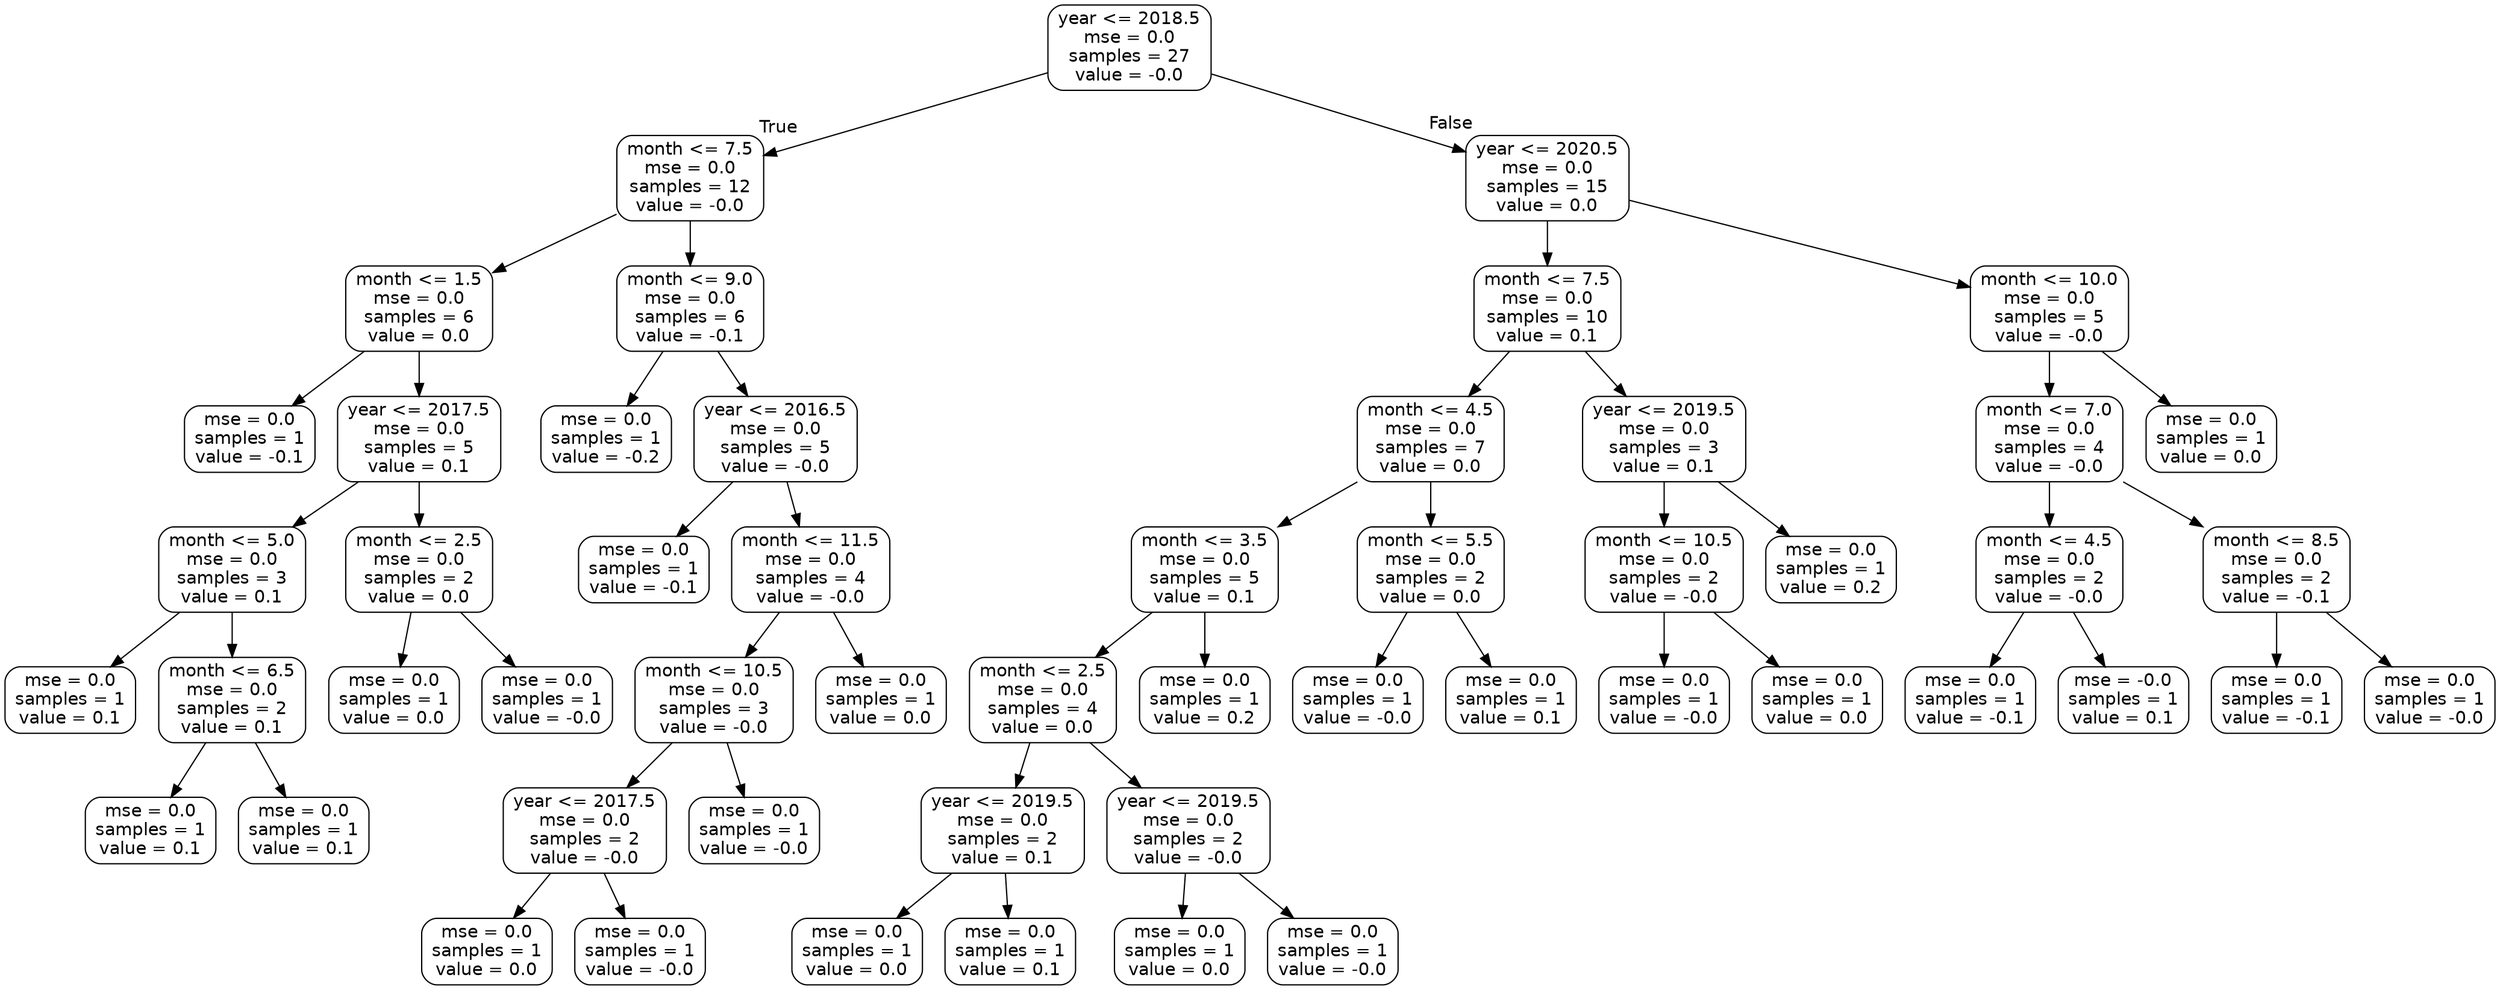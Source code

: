 digraph Tree {
node [shape=box, style="rounded", color="black", fontname=helvetica] ;
edge [fontname=helvetica] ;
0 [label="year <= 2018.5\nmse = 0.0\nsamples = 27\nvalue = -0.0"] ;
1 [label="month <= 7.5\nmse = 0.0\nsamples = 12\nvalue = -0.0"] ;
0 -> 1 [labeldistance=2.5, labelangle=45, headlabel="True"] ;
2 [label="month <= 1.5\nmse = 0.0\nsamples = 6\nvalue = 0.0"] ;
1 -> 2 ;
3 [label="mse = 0.0\nsamples = 1\nvalue = -0.1"] ;
2 -> 3 ;
4 [label="year <= 2017.5\nmse = 0.0\nsamples = 5\nvalue = 0.1"] ;
2 -> 4 ;
5 [label="month <= 5.0\nmse = 0.0\nsamples = 3\nvalue = 0.1"] ;
4 -> 5 ;
6 [label="mse = 0.0\nsamples = 1\nvalue = 0.1"] ;
5 -> 6 ;
7 [label="month <= 6.5\nmse = 0.0\nsamples = 2\nvalue = 0.1"] ;
5 -> 7 ;
8 [label="mse = 0.0\nsamples = 1\nvalue = 0.1"] ;
7 -> 8 ;
9 [label="mse = 0.0\nsamples = 1\nvalue = 0.1"] ;
7 -> 9 ;
10 [label="month <= 2.5\nmse = 0.0\nsamples = 2\nvalue = 0.0"] ;
4 -> 10 ;
11 [label="mse = 0.0\nsamples = 1\nvalue = 0.0"] ;
10 -> 11 ;
12 [label="mse = 0.0\nsamples = 1\nvalue = -0.0"] ;
10 -> 12 ;
13 [label="month <= 9.0\nmse = 0.0\nsamples = 6\nvalue = -0.1"] ;
1 -> 13 ;
14 [label="mse = 0.0\nsamples = 1\nvalue = -0.2"] ;
13 -> 14 ;
15 [label="year <= 2016.5\nmse = 0.0\nsamples = 5\nvalue = -0.0"] ;
13 -> 15 ;
16 [label="mse = 0.0\nsamples = 1\nvalue = -0.1"] ;
15 -> 16 ;
17 [label="month <= 11.5\nmse = 0.0\nsamples = 4\nvalue = -0.0"] ;
15 -> 17 ;
18 [label="month <= 10.5\nmse = 0.0\nsamples = 3\nvalue = -0.0"] ;
17 -> 18 ;
19 [label="year <= 2017.5\nmse = 0.0\nsamples = 2\nvalue = -0.0"] ;
18 -> 19 ;
20 [label="mse = 0.0\nsamples = 1\nvalue = 0.0"] ;
19 -> 20 ;
21 [label="mse = 0.0\nsamples = 1\nvalue = -0.0"] ;
19 -> 21 ;
22 [label="mse = 0.0\nsamples = 1\nvalue = -0.0"] ;
18 -> 22 ;
23 [label="mse = 0.0\nsamples = 1\nvalue = 0.0"] ;
17 -> 23 ;
24 [label="year <= 2020.5\nmse = 0.0\nsamples = 15\nvalue = 0.0"] ;
0 -> 24 [labeldistance=2.5, labelangle=-45, headlabel="False"] ;
25 [label="month <= 7.5\nmse = 0.0\nsamples = 10\nvalue = 0.1"] ;
24 -> 25 ;
26 [label="month <= 4.5\nmse = 0.0\nsamples = 7\nvalue = 0.0"] ;
25 -> 26 ;
27 [label="month <= 3.5\nmse = 0.0\nsamples = 5\nvalue = 0.1"] ;
26 -> 27 ;
28 [label="month <= 2.5\nmse = 0.0\nsamples = 4\nvalue = 0.0"] ;
27 -> 28 ;
29 [label="year <= 2019.5\nmse = 0.0\nsamples = 2\nvalue = 0.1"] ;
28 -> 29 ;
30 [label="mse = 0.0\nsamples = 1\nvalue = 0.0"] ;
29 -> 30 ;
31 [label="mse = 0.0\nsamples = 1\nvalue = 0.1"] ;
29 -> 31 ;
32 [label="year <= 2019.5\nmse = 0.0\nsamples = 2\nvalue = -0.0"] ;
28 -> 32 ;
33 [label="mse = 0.0\nsamples = 1\nvalue = 0.0"] ;
32 -> 33 ;
34 [label="mse = 0.0\nsamples = 1\nvalue = -0.0"] ;
32 -> 34 ;
35 [label="mse = 0.0\nsamples = 1\nvalue = 0.2"] ;
27 -> 35 ;
36 [label="month <= 5.5\nmse = 0.0\nsamples = 2\nvalue = 0.0"] ;
26 -> 36 ;
37 [label="mse = 0.0\nsamples = 1\nvalue = -0.0"] ;
36 -> 37 ;
38 [label="mse = 0.0\nsamples = 1\nvalue = 0.1"] ;
36 -> 38 ;
39 [label="year <= 2019.5\nmse = 0.0\nsamples = 3\nvalue = 0.1"] ;
25 -> 39 ;
40 [label="month <= 10.5\nmse = 0.0\nsamples = 2\nvalue = -0.0"] ;
39 -> 40 ;
41 [label="mse = 0.0\nsamples = 1\nvalue = -0.0"] ;
40 -> 41 ;
42 [label="mse = 0.0\nsamples = 1\nvalue = 0.0"] ;
40 -> 42 ;
43 [label="mse = 0.0\nsamples = 1\nvalue = 0.2"] ;
39 -> 43 ;
44 [label="month <= 10.0\nmse = 0.0\nsamples = 5\nvalue = -0.0"] ;
24 -> 44 ;
45 [label="month <= 7.0\nmse = 0.0\nsamples = 4\nvalue = -0.0"] ;
44 -> 45 ;
46 [label="month <= 4.5\nmse = 0.0\nsamples = 2\nvalue = -0.0"] ;
45 -> 46 ;
47 [label="mse = 0.0\nsamples = 1\nvalue = -0.1"] ;
46 -> 47 ;
48 [label="mse = -0.0\nsamples = 1\nvalue = 0.1"] ;
46 -> 48 ;
49 [label="month <= 8.5\nmse = 0.0\nsamples = 2\nvalue = -0.1"] ;
45 -> 49 ;
50 [label="mse = 0.0\nsamples = 1\nvalue = -0.1"] ;
49 -> 50 ;
51 [label="mse = 0.0\nsamples = 1\nvalue = -0.0"] ;
49 -> 51 ;
52 [label="mse = 0.0\nsamples = 1\nvalue = 0.0"] ;
44 -> 52 ;
}